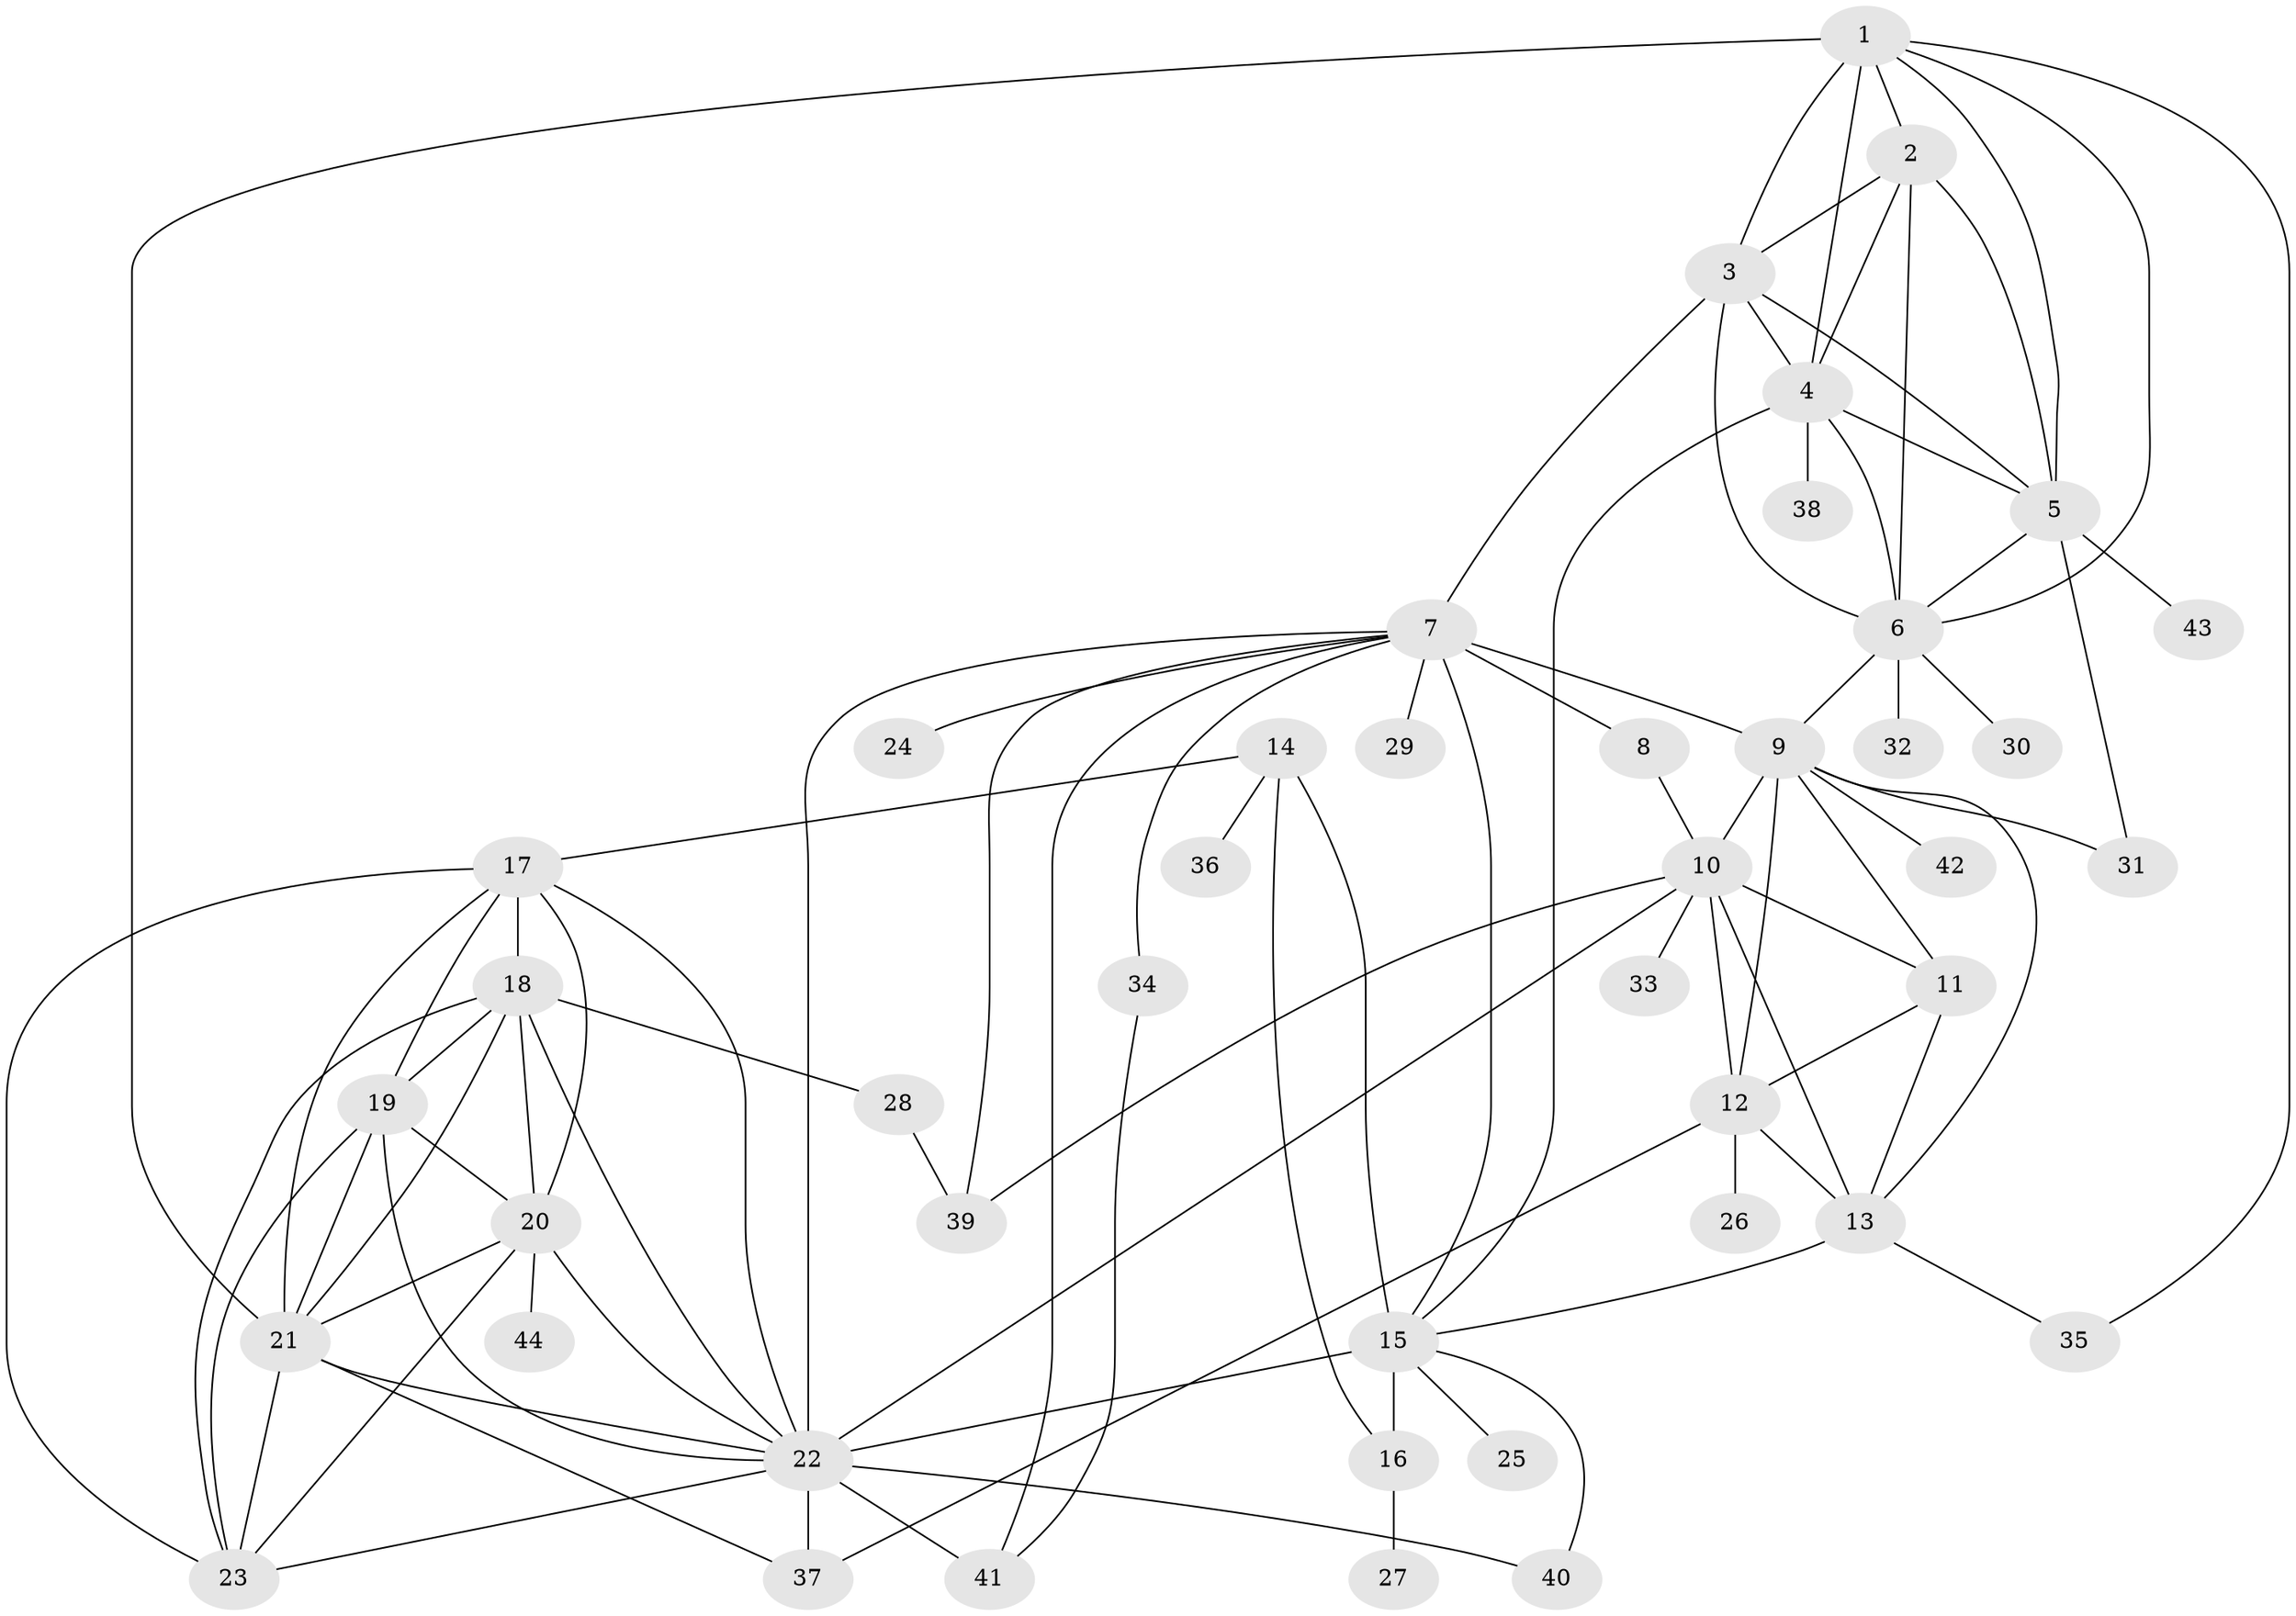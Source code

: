 // original degree distribution, {10: 0.04964539007092199, 8: 0.04964539007092199, 9: 0.03546099290780142, 6: 0.014184397163120567, 11: 0.028368794326241134, 12: 0.02127659574468085, 7: 0.03546099290780142, 13: 0.0070921985815602835, 15: 0.0070921985815602835, 2: 0.14184397163120568, 1: 0.5602836879432624, 3: 0.0425531914893617, 5: 0.0070921985815602835}
// Generated by graph-tools (version 1.1) at 2025/52/03/04/25 22:52:06]
// undirected, 44 vertices, 92 edges
graph export_dot {
  node [color=gray90,style=filled];
  1;
  2;
  3;
  4;
  5;
  6;
  7;
  8;
  9;
  10;
  11;
  12;
  13;
  14;
  15;
  16;
  17;
  18;
  19;
  20;
  21;
  22;
  23;
  24;
  25;
  26;
  27;
  28;
  29;
  30;
  31;
  32;
  33;
  34;
  35;
  36;
  37;
  38;
  39;
  40;
  41;
  42;
  43;
  44;
  1 -- 2 [weight=1.0];
  1 -- 3 [weight=1.0];
  1 -- 4 [weight=2.0];
  1 -- 5 [weight=1.0];
  1 -- 6 [weight=1.0];
  1 -- 21 [weight=1.0];
  1 -- 35 [weight=1.0];
  2 -- 3 [weight=1.0];
  2 -- 4 [weight=3.0];
  2 -- 5 [weight=1.0];
  2 -- 6 [weight=1.0];
  3 -- 4 [weight=2.0];
  3 -- 5 [weight=1.0];
  3 -- 6 [weight=1.0];
  3 -- 7 [weight=1.0];
  4 -- 5 [weight=2.0];
  4 -- 6 [weight=2.0];
  4 -- 15 [weight=1.0];
  4 -- 38 [weight=1.0];
  5 -- 6 [weight=1.0];
  5 -- 31 [weight=3.0];
  5 -- 43 [weight=1.0];
  6 -- 9 [weight=1.0];
  6 -- 30 [weight=1.0];
  6 -- 32 [weight=3.0];
  7 -- 8 [weight=6.0];
  7 -- 9 [weight=1.0];
  7 -- 15 [weight=1.0];
  7 -- 22 [weight=2.0];
  7 -- 24 [weight=1.0];
  7 -- 29 [weight=1.0];
  7 -- 34 [weight=1.0];
  7 -- 39 [weight=3.0];
  7 -- 41 [weight=1.0];
  8 -- 10 [weight=2.0];
  9 -- 10 [weight=3.0];
  9 -- 11 [weight=1.0];
  9 -- 12 [weight=1.0];
  9 -- 13 [weight=1.0];
  9 -- 31 [weight=1.0];
  9 -- 42 [weight=1.0];
  10 -- 11 [weight=3.0];
  10 -- 12 [weight=3.0];
  10 -- 13 [weight=3.0];
  10 -- 22 [weight=1.0];
  10 -- 33 [weight=4.0];
  10 -- 39 [weight=1.0];
  11 -- 12 [weight=1.0];
  11 -- 13 [weight=1.0];
  12 -- 13 [weight=1.0];
  12 -- 26 [weight=1.0];
  12 -- 37 [weight=1.0];
  13 -- 15 [weight=1.0];
  13 -- 35 [weight=1.0];
  14 -- 15 [weight=5.0];
  14 -- 16 [weight=1.0];
  14 -- 17 [weight=1.0];
  14 -- 36 [weight=1.0];
  15 -- 16 [weight=5.0];
  15 -- 22 [weight=1.0];
  15 -- 25 [weight=1.0];
  15 -- 40 [weight=1.0];
  16 -- 27 [weight=1.0];
  17 -- 18 [weight=1.0];
  17 -- 19 [weight=1.0];
  17 -- 20 [weight=1.0];
  17 -- 21 [weight=1.0];
  17 -- 22 [weight=1.0];
  17 -- 23 [weight=1.0];
  18 -- 19 [weight=1.0];
  18 -- 20 [weight=1.0];
  18 -- 21 [weight=1.0];
  18 -- 22 [weight=1.0];
  18 -- 23 [weight=1.0];
  18 -- 28 [weight=3.0];
  19 -- 20 [weight=1.0];
  19 -- 21 [weight=1.0];
  19 -- 22 [weight=1.0];
  19 -- 23 [weight=1.0];
  20 -- 21 [weight=1.0];
  20 -- 22 [weight=1.0];
  20 -- 23 [weight=1.0];
  20 -- 44 [weight=3.0];
  21 -- 22 [weight=1.0];
  21 -- 23 [weight=1.0];
  21 -- 37 [weight=1.0];
  22 -- 23 [weight=1.0];
  22 -- 37 [weight=1.0];
  22 -- 40 [weight=1.0];
  22 -- 41 [weight=2.0];
  28 -- 39 [weight=1.0];
  34 -- 41 [weight=1.0];
}

